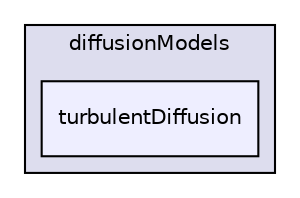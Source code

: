 digraph "/home/alberto/OpenFOAM-dev/albertop-dev/applications/development/OpenQBMM-dev/OpenQBMM-dev/src/quadratureMethods/mixingModels/mixingSubModels/diffusionModels/turbulentDiffusion" {
  bgcolor=transparent;
  compound=true
  node [ fontsize="10", fontname="Helvetica"];
  edge [ labelfontsize="10", labelfontname="Helvetica"];
  subgraph clusterdir_1d3315f5c4f20127508dcb3956b7dded {
    graph [ bgcolor="#ddddee", pencolor="black", label="diffusionModels" fontname="Helvetica", fontsize="10", URL="dir_1d3315f5c4f20127508dcb3956b7dded.html"]
  dir_be2502987bb4544b322a7295aa8e4095 [shape=box, label="turbulentDiffusion", style="filled", fillcolor="#eeeeff", pencolor="black", URL="dir_be2502987bb4544b322a7295aa8e4095.html"];
  }
}
